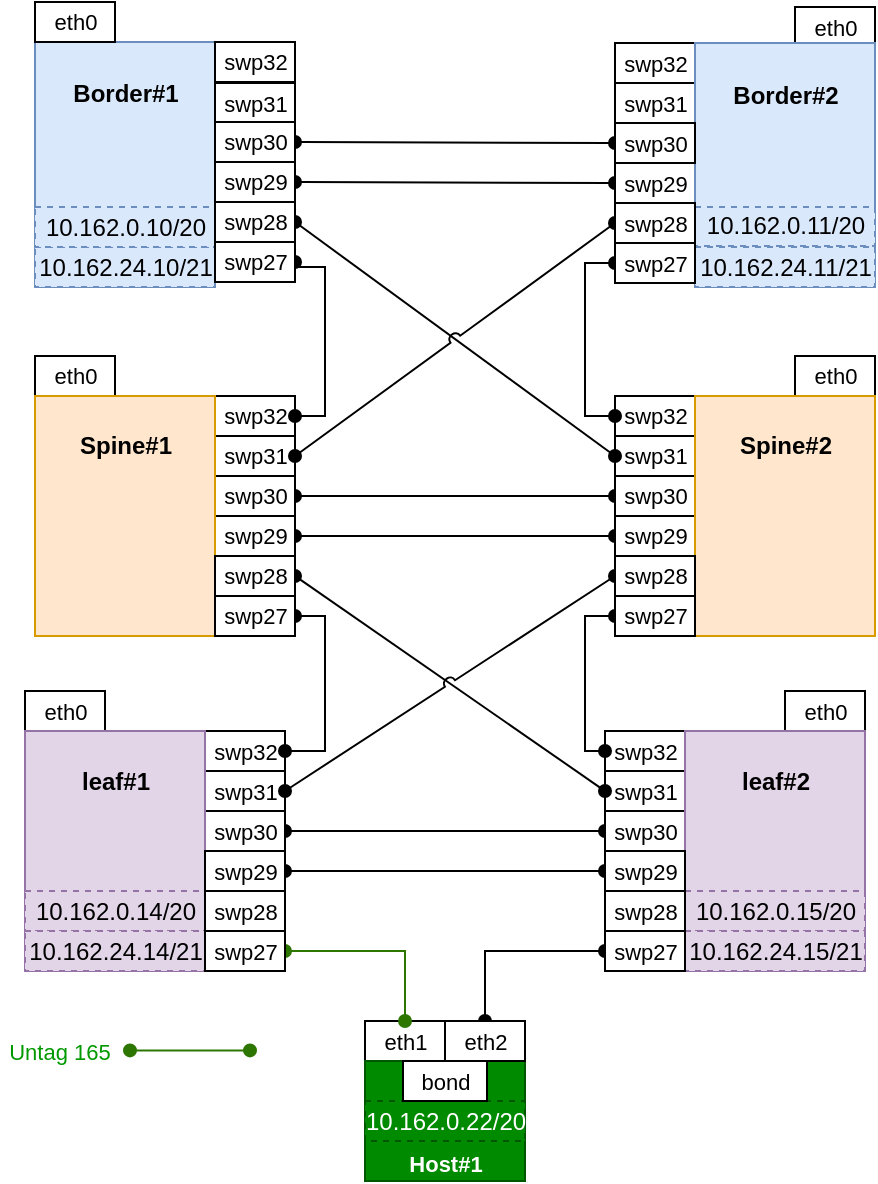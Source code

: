 <?xml version="1.0" encoding="UTF-8"?>
<mxfile version="24.0.0" type="device">
  <diagram id="GVfjSu4imgfyVELR1NUb" name="Cumulus ContainerLab">
    <mxGraphModel dx="1195" dy="722" grid="1" gridSize="10" guides="1" tooltips="1" connect="1" arrows="1" fold="1" page="1" pageScale="1" pageWidth="827" pageHeight="1169" math="0" shadow="0">
      <root>
        <mxCell id="0" />
        <mxCell id="1" parent="0" />
        <mxCell id="iw3t5ZBXeIFWqsnYCXiV-28" value="Border#1" style="rounded=0;whiteSpace=wrap;html=1;fillColor=#dae8fc;strokeColor=#6c8ebf;labelPosition=center;verticalLabelPosition=middle;align=center;verticalAlign=middle;spacingTop=-70;fontStyle=1" parent="1" vertex="1">
          <mxGeometry x="167.5" y="70" width="90" height="122.5" as="geometry" />
        </mxCell>
        <mxCell id="Peh-L2QxACNLkiBZ7lmJ-5" value="eth0" style="rounded=0;whiteSpace=wrap;html=1;fontFamily=Helvetica;fontSize=11;fontColor=default;labelBackgroundColor=default;" parent="1" vertex="1">
          <mxGeometry x="167.5" y="50" width="40" height="20" as="geometry" />
        </mxCell>
        <mxCell id="Peh-L2QxACNLkiBZ7lmJ-6" value="eth0" style="rounded=0;whiteSpace=wrap;html=1;fontFamily=Helvetica;fontSize=11;fontColor=default;labelBackgroundColor=default;" parent="1" vertex="1">
          <mxGeometry x="547.5" y="52.5" width="40" height="20" as="geometry" />
        </mxCell>
        <mxCell id="iw3t5ZBXeIFWqsnYCXiV-47" style="edgeStyle=orthogonalEdgeStyle;rounded=0;jumpStyle=arc;orthogonalLoop=1;jettySize=auto;html=1;exitX=1;exitY=0.5;exitDx=0;exitDy=0;entryX=0;entryY=0.5;entryDx=0;entryDy=0;strokeColor=default;align=center;verticalAlign=middle;fontFamily=Helvetica;fontSize=11;fontColor=default;labelBackgroundColor=default;startArrow=oval;startFill=1;endArrow=oval;endFill=1;" parent="1" source="R9zhtHwDhiYc2ZomyDDb-21" target="R9zhtHwDhiYc2ZomyDDb-22" edge="1">
          <mxGeometry relative="1" as="geometry" />
        </mxCell>
        <mxCell id="Peh-L2QxACNLkiBZ7lmJ-8" value="swp32" style="rounded=0;whiteSpace=wrap;html=1;fontFamily=Helvetica;fontSize=11;fontColor=default;labelBackgroundColor=default;" parent="1" vertex="1">
          <mxGeometry x="257.5" y="70" width="40" height="20" as="geometry" />
        </mxCell>
        <mxCell id="Peh-L2QxACNLkiBZ7lmJ-10" value="swp31" style="rounded=0;whiteSpace=wrap;html=1;fontFamily=Helvetica;fontSize=11;fontColor=default;labelBackgroundColor=default;" parent="1" vertex="1">
          <mxGeometry x="457.5" y="90.5" width="40" height="20" as="geometry" />
        </mxCell>
        <mxCell id="Peh-L2QxACNLkiBZ7lmJ-11" value="swp32" style="rounded=0;whiteSpace=wrap;html=1;fontFamily=Helvetica;fontSize=11;fontColor=default;labelBackgroundColor=default;" parent="1" vertex="1">
          <mxGeometry x="457.5" y="70.5" width="40" height="20" as="geometry" />
        </mxCell>
        <mxCell id="iw3t5ZBXeIFWqsnYCXiV-48" style="edgeStyle=orthogonalEdgeStyle;rounded=0;jumpStyle=arc;orthogonalLoop=1;jettySize=auto;html=1;exitX=1;exitY=0.5;exitDx=0;exitDy=0;entryX=0;entryY=0.5;entryDx=0;entryDy=0;strokeColor=default;align=center;verticalAlign=middle;fontFamily=Helvetica;fontSize=11;fontColor=default;labelBackgroundColor=default;startArrow=oval;startFill=1;endArrow=oval;endFill=1;" parent="1" source="iw3t5ZBXeIFWqsnYCXiV-64" target="iw3t5ZBXeIFWqsnYCXiV-36" edge="1">
          <mxGeometry relative="1" as="geometry">
            <mxPoint x="322.5" y="102.5" as="sourcePoint" />
          </mxGeometry>
        </mxCell>
        <mxCell id="iw3t5ZBXeIFWqsnYCXiV-45" style="edgeStyle=orthogonalEdgeStyle;rounded=0;jumpStyle=arc;orthogonalLoop=1;jettySize=auto;html=1;exitX=1;exitY=0.5;exitDx=0;exitDy=0;entryX=0;entryY=0.5;entryDx=0;entryDy=0;strokeColor=default;align=center;verticalAlign=middle;fontFamily=Helvetica;fontSize=11;fontColor=default;labelBackgroundColor=default;startArrow=oval;startFill=1;endArrow=oval;endFill=1;" parent="1" source="R9zhtHwDhiYc2ZomyDDb-37" target="R9zhtHwDhiYc2ZomyDDb-38" edge="1">
          <mxGeometry relative="1" as="geometry" />
        </mxCell>
        <mxCell id="R9zhtHwDhiYc2ZomyDDb-12" value="swp31" style="rounded=0;whiteSpace=wrap;html=1;fontFamily=Helvetica;fontSize=11;fontColor=default;labelBackgroundColor=default;" parent="1" vertex="1">
          <mxGeometry x="257.5" y="267" width="40" height="20" as="geometry" />
        </mxCell>
        <mxCell id="R9zhtHwDhiYc2ZomyDDb-13" value="swp32" style="rounded=0;whiteSpace=wrap;html=1;fontFamily=Helvetica;fontSize=11;fontColor=default;labelBackgroundColor=default;" parent="1" vertex="1">
          <mxGeometry x="257.5" y="247" width="40" height="20" as="geometry" />
        </mxCell>
        <mxCell id="R9zhtHwDhiYc2ZomyDDb-14" value="swp31" style="rounded=0;whiteSpace=wrap;html=1;fontFamily=Helvetica;fontSize=11;fontColor=default;labelBackgroundColor=default;" parent="1" vertex="1">
          <mxGeometry x="457.5" y="267" width="40" height="20" as="geometry" />
        </mxCell>
        <mxCell id="R9zhtHwDhiYc2ZomyDDb-15" value="swp32" style="rounded=0;whiteSpace=wrap;html=1;fontFamily=Helvetica;fontSize=11;fontColor=default;labelBackgroundColor=default;" parent="1" vertex="1">
          <mxGeometry x="457.5" y="247" width="40" height="20" as="geometry" />
        </mxCell>
        <mxCell id="iw3t5ZBXeIFWqsnYCXiV-46" style="edgeStyle=orthogonalEdgeStyle;rounded=0;jumpStyle=arc;orthogonalLoop=1;jettySize=auto;html=1;exitX=1;exitY=0.5;exitDx=0;exitDy=0;entryX=0;entryY=0.5;entryDx=0;entryDy=0;strokeColor=default;align=center;verticalAlign=middle;fontFamily=Helvetica;fontSize=11;fontColor=default;labelBackgroundColor=default;startArrow=oval;startFill=1;endArrow=oval;endFill=1;" parent="1" source="R9zhtHwDhiYc2ZomyDDb-19" target="R9zhtHwDhiYc2ZomyDDb-20" edge="1">
          <mxGeometry relative="1" as="geometry" />
        </mxCell>
        <mxCell id="R9zhtHwDhiYc2ZomyDDb-19" value="swp30" style="rounded=0;whiteSpace=wrap;html=1;fontFamily=Helvetica;fontSize=11;fontColor=default;labelBackgroundColor=default;" parent="1" vertex="1">
          <mxGeometry x="257.5" y="287" width="40" height="20" as="geometry" />
        </mxCell>
        <mxCell id="R9zhtHwDhiYc2ZomyDDb-20" value="swp30" style="rounded=0;whiteSpace=wrap;html=1;fontFamily=Helvetica;fontSize=11;fontColor=default;labelBackgroundColor=default;" parent="1" vertex="1">
          <mxGeometry x="457.5" y="287" width="40" height="20" as="geometry" />
        </mxCell>
        <mxCell id="R9zhtHwDhiYc2ZomyDDb-21" value="swp29" style="rounded=0;whiteSpace=wrap;html=1;fontFamily=Helvetica;fontSize=11;fontColor=default;labelBackgroundColor=default;" parent="1" vertex="1">
          <mxGeometry x="257.5" y="130" width="40" height="20" as="geometry" />
        </mxCell>
        <mxCell id="R9zhtHwDhiYc2ZomyDDb-22" value="swp29" style="rounded=0;whiteSpace=wrap;html=1;fontFamily=Helvetica;fontSize=11;fontColor=default;labelBackgroundColor=default;" parent="1" vertex="1">
          <mxGeometry x="457.5" y="130.5" width="40" height="20" as="geometry" />
        </mxCell>
        <mxCell id="R9zhtHwDhiYc2ZomyDDb-28" value="eth0" style="rounded=0;whiteSpace=wrap;html=1;fontFamily=Helvetica;fontSize=11;fontColor=default;labelBackgroundColor=default;" parent="1" vertex="1">
          <mxGeometry x="547.5" y="227" width="40" height="20" as="geometry" />
        </mxCell>
        <mxCell id="R9zhtHwDhiYc2ZomyDDb-30" value="eth0" style="rounded=0;whiteSpace=wrap;html=1;fontFamily=Helvetica;fontSize=11;fontColor=default;labelBackgroundColor=default;" parent="1" vertex="1">
          <mxGeometry x="167.5" y="227" width="40" height="20" as="geometry" />
        </mxCell>
        <mxCell id="R9zhtHwDhiYc2ZomyDDb-49" style="edgeStyle=orthogonalEdgeStyle;rounded=0;jumpStyle=arc;orthogonalLoop=1;jettySize=auto;html=1;exitX=1;exitY=0.5;exitDx=0;exitDy=0;strokeColor=default;align=center;verticalAlign=middle;fontFamily=Helvetica;fontSize=11;fontColor=default;labelBackgroundColor=default;startArrow=oval;startFill=1;endArrow=oval;endFill=1;entryX=0;entryY=0.5;entryDx=0;entryDy=0;" parent="1" source="R9zhtHwDhiYc2ZomyDDb-35" target="R9zhtHwDhiYc2ZomyDDb-44" edge="1">
          <mxGeometry relative="1" as="geometry" />
        </mxCell>
        <mxCell id="iw3t5ZBXeIFWqsnYCXiV-44" style="edgeStyle=orthogonalEdgeStyle;rounded=0;jumpStyle=arc;orthogonalLoop=1;jettySize=auto;html=1;exitX=1;exitY=0.5;exitDx=0;exitDy=0;entryX=0;entryY=0.5;entryDx=0;entryDy=0;strokeColor=default;align=center;verticalAlign=middle;fontFamily=Helvetica;fontSize=11;fontColor=default;labelBackgroundColor=default;startArrow=oval;startFill=1;endArrow=oval;endFill=1;" parent="1" source="iw3t5ZBXeIFWqsnYCXiV-38" target="iw3t5ZBXeIFWqsnYCXiV-39" edge="1">
          <mxGeometry relative="1" as="geometry" />
        </mxCell>
        <mxCell id="R9zhtHwDhiYc2ZomyDDb-33" value="swp31" style="rounded=0;whiteSpace=wrap;html=1;fontFamily=Helvetica;fontSize=11;fontColor=default;labelBackgroundColor=default;" parent="1" vertex="1">
          <mxGeometry x="252.5" y="434.5" width="40" height="20" as="geometry" />
        </mxCell>
        <mxCell id="R9zhtHwDhiYc2ZomyDDb-34" value="swp32" style="rounded=0;whiteSpace=wrap;html=1;fontFamily=Helvetica;fontSize=11;fontColor=default;labelBackgroundColor=default;" parent="1" vertex="1">
          <mxGeometry x="252.5" y="414.5" width="40" height="20" as="geometry" />
        </mxCell>
        <mxCell id="R9zhtHwDhiYc2ZomyDDb-36" value="eth0" style="rounded=0;whiteSpace=wrap;html=1;fontFamily=Helvetica;fontSize=11;fontColor=default;labelBackgroundColor=default;" parent="1" vertex="1">
          <mxGeometry x="162.5" y="394.5" width="40" height="20" as="geometry" />
        </mxCell>
        <mxCell id="R9zhtHwDhiYc2ZomyDDb-37" value="swp29" style="rounded=0;whiteSpace=wrap;html=1;fontFamily=Helvetica;fontSize=11;fontColor=default;labelBackgroundColor=default;" parent="1" vertex="1">
          <mxGeometry x="257.5" y="307" width="40" height="20" as="geometry" />
        </mxCell>
        <mxCell id="R9zhtHwDhiYc2ZomyDDb-38" value="swp29" style="rounded=0;whiteSpace=wrap;html=1;fontFamily=Helvetica;fontSize=11;fontColor=default;labelBackgroundColor=default;" parent="1" vertex="1">
          <mxGeometry x="457.5" y="307" width="40" height="20" as="geometry" />
        </mxCell>
        <mxCell id="R9zhtHwDhiYc2ZomyDDb-42" value="swp31" style="rounded=0;whiteSpace=wrap;html=1;fontFamily=Helvetica;fontSize=11;fontColor=default;labelBackgroundColor=default;" parent="1" vertex="1">
          <mxGeometry x="452.5" y="434.5" width="40" height="20" as="geometry" />
        </mxCell>
        <mxCell id="R9zhtHwDhiYc2ZomyDDb-43" value="swp32" style="rounded=0;whiteSpace=wrap;html=1;fontFamily=Helvetica;fontSize=11;fontColor=default;labelBackgroundColor=default;" parent="1" vertex="1">
          <mxGeometry x="452.5" y="414.5" width="40" height="20" as="geometry" />
        </mxCell>
        <mxCell id="R9zhtHwDhiYc2ZomyDDb-44" value="swp30" style="rounded=0;whiteSpace=wrap;html=1;fontFamily=Helvetica;fontSize=11;fontColor=default;labelBackgroundColor=default;" parent="1" vertex="1">
          <mxGeometry x="452.5" y="454.5" width="40" height="20" as="geometry" />
        </mxCell>
        <mxCell id="R9zhtHwDhiYc2ZomyDDb-45" value="eth0" style="rounded=0;whiteSpace=wrap;html=1;fontFamily=Helvetica;fontSize=11;fontColor=default;labelBackgroundColor=default;" parent="1" vertex="1">
          <mxGeometry x="542.5" y="394.5" width="40" height="20" as="geometry" />
        </mxCell>
        <mxCell id="R9zhtHwDhiYc2ZomyDDb-52" value="eth1" style="rounded=0;whiteSpace=wrap;html=1;fontFamily=Helvetica;fontSize=11;fontColor=default;labelBackgroundColor=default;" parent="1" vertex="1">
          <mxGeometry x="332.5" y="559.5" width="40" height="20" as="geometry" />
        </mxCell>
        <mxCell id="R9zhtHwDhiYc2ZomyDDb-35" value="swp30" style="rounded=0;whiteSpace=wrap;html=1;fontFamily=Helvetica;fontSize=11;fontColor=default;labelBackgroundColor=default;" parent="1" vertex="1">
          <mxGeometry x="252.5" y="454.5" width="40" height="20" as="geometry" />
        </mxCell>
        <mxCell id="iw3t5ZBXeIFWqsnYCXiV-17" value="10.162.24.10/21" style="rounded=0;whiteSpace=wrap;html=1;dashed=1;fillColor=#dae8fc;strokeColor=#6c8ebf;" parent="1" vertex="1">
          <mxGeometry x="167.5" y="172.5" width="90" height="20" as="geometry" />
        </mxCell>
        <mxCell id="iw3t5ZBXeIFWqsnYCXiV-16" value="10.162.0.10/20" style="rounded=0;whiteSpace=wrap;html=1;dashed=1;fillColor=#dae8fc;strokeColor=#6c8ebf;" parent="1" vertex="1">
          <mxGeometry x="167.5" y="152.5" width="90" height="20" as="geometry" />
        </mxCell>
        <mxCell id="iw3t5ZBXeIFWqsnYCXiV-29" value="Border#2" style="rounded=0;whiteSpace=wrap;html=1;fillColor=#dae8fc;strokeColor=#6c8ebf;labelPosition=center;verticalLabelPosition=middle;align=center;verticalAlign=middle;spacingTop=-70;fontStyle=1" parent="1" vertex="1">
          <mxGeometry x="497.5" y="70.5" width="90" height="122" as="geometry" />
        </mxCell>
        <mxCell id="iw3t5ZBXeIFWqsnYCXiV-18" value="10.162.0.11/20" style="rounded=0;whiteSpace=wrap;html=1;dashed=1;fillColor=#dae8fc;strokeColor=#6c8ebf;" parent="1" vertex="1">
          <mxGeometry x="497.5" y="152.5" width="90" height="19.5" as="geometry" />
        </mxCell>
        <mxCell id="iw3t5ZBXeIFWqsnYCXiV-19" value="10.162.24.11/21" style="rounded=0;whiteSpace=wrap;html=1;dashed=1;fillColor=#dae8fc;strokeColor=#6c8ebf;" parent="1" vertex="1">
          <mxGeometry x="497.5" y="172.5" width="90" height="20" as="geometry" />
        </mxCell>
        <mxCell id="iw3t5ZBXeIFWqsnYCXiV-31" value="Spine#1" style="rounded=0;whiteSpace=wrap;html=1;fillColor=#ffe6cc;strokeColor=#d79b00;labelPosition=center;verticalLabelPosition=middle;align=center;verticalAlign=middle;spacingTop=-70;fontStyle=1" parent="1" vertex="1">
          <mxGeometry x="167.5" y="247" width="90" height="120" as="geometry" />
        </mxCell>
        <mxCell id="iw3t5ZBXeIFWqsnYCXiV-33" value="Spine#2" style="rounded=0;whiteSpace=wrap;html=1;fillColor=#ffe6cc;strokeColor=#d79b00;labelPosition=center;verticalLabelPosition=middle;align=center;verticalAlign=middle;spacingTop=-70;fontStyle=1" parent="1" vertex="1">
          <mxGeometry x="497.5" y="247" width="90" height="120" as="geometry" />
        </mxCell>
        <mxCell id="iw3t5ZBXeIFWqsnYCXiV-34" value="leaf#2" style="rounded=0;whiteSpace=wrap;html=1;fillColor=#e1d5e7;strokeColor=#9673a6;labelPosition=center;verticalLabelPosition=middle;align=center;verticalAlign=middle;spacingTop=-70;fontStyle=1" parent="1" vertex="1">
          <mxGeometry x="492.5" y="414.5" width="90" height="120" as="geometry" />
        </mxCell>
        <mxCell id="iw3t5ZBXeIFWqsnYCXiV-35" value="leaf#1" style="rounded=0;whiteSpace=wrap;html=1;fillColor=#e1d5e7;strokeColor=#9673a6;labelPosition=center;verticalLabelPosition=middle;align=center;verticalAlign=middle;spacingTop=-70;fontStyle=1" parent="1" vertex="1">
          <mxGeometry x="162.5" y="414.5" width="90" height="120" as="geometry" />
        </mxCell>
        <mxCell id="iw3t5ZBXeIFWqsnYCXiV-26" value="10.162.0.15/20" style="rounded=0;whiteSpace=wrap;html=1;dashed=1;fillColor=#e1d5e7;strokeColor=#9673a6;" parent="1" vertex="1">
          <mxGeometry x="492.5" y="494.5" width="90" height="20" as="geometry" />
        </mxCell>
        <mxCell id="iw3t5ZBXeIFWqsnYCXiV-27" value="10.162.24.15/21" style="rounded=0;whiteSpace=wrap;html=1;dashed=1;fillColor=#e1d5e7;strokeColor=#9673a6;" parent="1" vertex="1">
          <mxGeometry x="492.5" y="514.5" width="90" height="20" as="geometry" />
        </mxCell>
        <mxCell id="iw3t5ZBXeIFWqsnYCXiV-24" value="10.162.0.14/20" style="rounded=0;whiteSpace=wrap;html=1;dashed=1;fillColor=#e1d5e7;strokeColor=#9673a6;" parent="1" vertex="1">
          <mxGeometry x="162.5" y="494.5" width="90" height="20" as="geometry" />
        </mxCell>
        <mxCell id="iw3t5ZBXeIFWqsnYCXiV-25" value="10.162.24.14/21" style="rounded=0;whiteSpace=wrap;html=1;dashed=1;fillColor=#e1d5e7;strokeColor=#9673a6;" parent="1" vertex="1">
          <mxGeometry x="162.5" y="514.5" width="90" height="20" as="geometry" />
        </mxCell>
        <mxCell id="iw3t5ZBXeIFWqsnYCXiV-36" value="swp30" style="rounded=0;whiteSpace=wrap;html=1;fontFamily=Helvetica;fontSize=11;fontColor=default;labelBackgroundColor=default;" parent="1" vertex="1">
          <mxGeometry x="457.5" y="110.5" width="40" height="20" as="geometry" />
        </mxCell>
        <mxCell id="iw3t5ZBXeIFWqsnYCXiV-38" value="swp29" style="rounded=0;whiteSpace=wrap;html=1;fontFamily=Helvetica;fontSize=11;fontColor=default;labelBackgroundColor=default;" parent="1" vertex="1">
          <mxGeometry x="252.5" y="474.5" width="40" height="20" as="geometry" />
        </mxCell>
        <mxCell id="iw3t5ZBXeIFWqsnYCXiV-39" value="swp29" style="rounded=0;whiteSpace=wrap;html=1;fontFamily=Helvetica;fontSize=11;fontColor=default;labelBackgroundColor=default;" parent="1" vertex="1">
          <mxGeometry x="452.5" y="474.5" width="40" height="20" as="geometry" />
        </mxCell>
        <mxCell id="iw3t5ZBXeIFWqsnYCXiV-70" style="rounded=0;jumpStyle=arc;orthogonalLoop=1;jettySize=auto;html=1;exitX=1;exitY=0.5;exitDx=0;exitDy=0;entryX=0;entryY=0.5;entryDx=0;entryDy=0;strokeColor=default;align=center;verticalAlign=middle;fontFamily=Helvetica;fontSize=11;fontColor=default;labelBackgroundColor=default;startArrow=oval;startFill=1;endArrow=oval;endFill=1;" parent="1" source="iw3t5ZBXeIFWqsnYCXiV-49" target="R9zhtHwDhiYc2ZomyDDb-42" edge="1">
          <mxGeometry relative="1" as="geometry" />
        </mxCell>
        <mxCell id="iw3t5ZBXeIFWqsnYCXiV-49" value="swp28" style="rounded=0;whiteSpace=wrap;html=1;fontFamily=Helvetica;fontSize=11;fontColor=default;labelBackgroundColor=default;" parent="1" vertex="1">
          <mxGeometry x="257.5" y="327" width="40" height="20" as="geometry" />
        </mxCell>
        <mxCell id="iw3t5ZBXeIFWqsnYCXiV-72" style="edgeStyle=orthogonalEdgeStyle;rounded=0;jumpStyle=arc;orthogonalLoop=1;jettySize=auto;html=1;exitX=1;exitY=0.5;exitDx=0;exitDy=0;entryX=1;entryY=0.5;entryDx=0;entryDy=0;strokeColor=default;align=center;verticalAlign=middle;fontFamily=Helvetica;fontSize=11;fontColor=default;labelBackgroundColor=default;startArrow=oval;startFill=1;endArrow=oval;endFill=1;" parent="1" source="iw3t5ZBXeIFWqsnYCXiV-51" target="R9zhtHwDhiYc2ZomyDDb-34" edge="1">
          <mxGeometry relative="1" as="geometry">
            <Array as="points">
              <mxPoint x="312.5" y="357.5" />
              <mxPoint x="312.5" y="424.5" />
            </Array>
          </mxGeometry>
        </mxCell>
        <mxCell id="iw3t5ZBXeIFWqsnYCXiV-51" value="swp27" style="rounded=0;whiteSpace=wrap;html=1;fontFamily=Helvetica;fontSize=11;fontColor=default;labelBackgroundColor=default;" parent="1" vertex="1">
          <mxGeometry x="257.5" y="347" width="40" height="20" as="geometry" />
        </mxCell>
        <mxCell id="iw3t5ZBXeIFWqsnYCXiV-71" style="rounded=0;jumpStyle=arc;orthogonalLoop=1;jettySize=auto;html=1;exitX=0;exitY=0.5;exitDx=0;exitDy=0;entryX=1;entryY=0.5;entryDx=0;entryDy=0;strokeColor=default;align=center;verticalAlign=middle;fontFamily=Helvetica;fontSize=11;fontColor=default;labelBackgroundColor=default;startArrow=oval;startFill=1;endArrow=oval;endFill=1;" parent="1" source="iw3t5ZBXeIFWqsnYCXiV-52" target="R9zhtHwDhiYc2ZomyDDb-33" edge="1">
          <mxGeometry relative="1" as="geometry" />
        </mxCell>
        <mxCell id="iw3t5ZBXeIFWqsnYCXiV-52" value="swp28" style="rounded=0;whiteSpace=wrap;html=1;fontFamily=Helvetica;fontSize=11;fontColor=default;labelBackgroundColor=default;" parent="1" vertex="1">
          <mxGeometry x="457.5" y="327" width="40" height="20" as="geometry" />
        </mxCell>
        <mxCell id="iw3t5ZBXeIFWqsnYCXiV-73" style="edgeStyle=orthogonalEdgeStyle;rounded=0;jumpStyle=arc;orthogonalLoop=1;jettySize=auto;html=1;exitX=0;exitY=0.5;exitDx=0;exitDy=0;entryX=0;entryY=0.5;entryDx=0;entryDy=0;strokeColor=default;align=center;verticalAlign=middle;fontFamily=Helvetica;fontSize=11;fontColor=default;labelBackgroundColor=default;startArrow=oval;startFill=1;endArrow=oval;endFill=1;" parent="1" source="iw3t5ZBXeIFWqsnYCXiV-53" target="R9zhtHwDhiYc2ZomyDDb-43" edge="1">
          <mxGeometry relative="1" as="geometry">
            <Array as="points">
              <mxPoint x="442.5" y="357.5" />
              <mxPoint x="442.5" y="424.5" />
            </Array>
          </mxGeometry>
        </mxCell>
        <mxCell id="iw3t5ZBXeIFWqsnYCXiV-53" value="swp27" style="rounded=0;whiteSpace=wrap;html=1;fontFamily=Helvetica;fontSize=11;fontColor=default;labelBackgroundColor=default;" parent="1" vertex="1">
          <mxGeometry x="457.5" y="347" width="40" height="20" as="geometry" />
        </mxCell>
        <mxCell id="iw3t5ZBXeIFWqsnYCXiV-54" value="swp28" style="rounded=0;whiteSpace=wrap;html=1;fontFamily=Helvetica;fontSize=11;fontColor=default;labelBackgroundColor=default;" parent="1" vertex="1">
          <mxGeometry x="252.5" y="494.5" width="40" height="20" as="geometry" />
        </mxCell>
        <mxCell id="iw3t5ZBXeIFWqsnYCXiV-74" style="edgeStyle=orthogonalEdgeStyle;rounded=0;jumpStyle=arc;orthogonalLoop=1;jettySize=auto;html=1;exitX=1;exitY=0.5;exitDx=0;exitDy=0;entryX=0.5;entryY=0;entryDx=0;entryDy=0;strokeColor=#2D7600;align=center;verticalAlign=middle;fontFamily=Helvetica;fontSize=11;fontColor=default;labelBackgroundColor=default;startArrow=oval;startFill=1;endArrow=oval;endFill=1;fillColor=#60a917;" parent="1" source="iw3t5ZBXeIFWqsnYCXiV-55" target="R9zhtHwDhiYc2ZomyDDb-52" edge="1">
          <mxGeometry relative="1" as="geometry" />
        </mxCell>
        <mxCell id="iw3t5ZBXeIFWqsnYCXiV-55" value="swp27" style="rounded=0;whiteSpace=wrap;html=1;fontFamily=Helvetica;fontSize=11;fontColor=default;labelBackgroundColor=default;" parent="1" vertex="1">
          <mxGeometry x="252.5" y="514.5" width="40" height="20" as="geometry" />
        </mxCell>
        <mxCell id="iw3t5ZBXeIFWqsnYCXiV-56" value="swp28" style="rounded=0;whiteSpace=wrap;html=1;fontFamily=Helvetica;fontSize=11;fontColor=default;labelBackgroundColor=default;" parent="1" vertex="1">
          <mxGeometry x="452.5" y="494.5" width="40" height="20" as="geometry" />
        </mxCell>
        <mxCell id="hV77tObM_tziKV7EiPso-2" style="edgeStyle=orthogonalEdgeStyle;rounded=0;jumpStyle=arc;orthogonalLoop=1;jettySize=auto;html=1;exitX=0;exitY=0.5;exitDx=0;exitDy=0;entryX=0.5;entryY=0;entryDx=0;entryDy=0;strokeColor=default;align=center;verticalAlign=middle;fontFamily=Helvetica;fontSize=11;fontColor=default;labelBackgroundColor=default;startArrow=oval;startFill=1;endArrow=oval;endFill=1;" parent="1" source="iw3t5ZBXeIFWqsnYCXiV-57" target="hV77tObM_tziKV7EiPso-1" edge="1">
          <mxGeometry relative="1" as="geometry" />
        </mxCell>
        <mxCell id="iw3t5ZBXeIFWqsnYCXiV-57" value="swp27" style="rounded=0;whiteSpace=wrap;html=1;fontFamily=Helvetica;fontSize=11;fontColor=default;labelBackgroundColor=default;" parent="1" vertex="1">
          <mxGeometry x="452.5" y="514.5" width="40" height="20" as="geometry" />
        </mxCell>
        <mxCell id="iw3t5ZBXeIFWqsnYCXiV-67" style="rounded=0;jumpStyle=arc;orthogonalLoop=1;jettySize=auto;html=1;exitX=1;exitY=0.5;exitDx=0;exitDy=0;entryX=0;entryY=0.5;entryDx=0;entryDy=0;strokeColor=default;align=center;verticalAlign=middle;fontFamily=Helvetica;fontSize=11;fontColor=default;labelBackgroundColor=default;startArrow=oval;startFill=1;endArrow=oval;endFill=1;" parent="1" source="iw3t5ZBXeIFWqsnYCXiV-58" target="R9zhtHwDhiYc2ZomyDDb-14" edge="1">
          <mxGeometry relative="1" as="geometry" />
        </mxCell>
        <mxCell id="iw3t5ZBXeIFWqsnYCXiV-58" value="swp28" style="rounded=0;whiteSpace=wrap;html=1;fontFamily=Helvetica;fontSize=11;fontColor=default;labelBackgroundColor=default;" parent="1" vertex="1">
          <mxGeometry x="257.5" y="150" width="40" height="20" as="geometry" />
        </mxCell>
        <mxCell id="iw3t5ZBXeIFWqsnYCXiV-66" style="edgeStyle=orthogonalEdgeStyle;rounded=0;jumpStyle=arc;orthogonalLoop=1;jettySize=auto;html=1;exitX=1;exitY=0.5;exitDx=0;exitDy=0;entryX=1;entryY=0.5;entryDx=0;entryDy=0;strokeColor=default;align=center;verticalAlign=middle;fontFamily=Helvetica;fontSize=11;fontColor=default;labelBackgroundColor=default;startArrow=oval;startFill=1;endArrow=oval;endFill=1;" parent="1" source="iw3t5ZBXeIFWqsnYCXiV-59" target="R9zhtHwDhiYc2ZomyDDb-13" edge="1">
          <mxGeometry relative="1" as="geometry">
            <mxPoint x="347.5" y="204.5" as="sourcePoint" />
            <Array as="points">
              <mxPoint x="297.5" y="182.5" />
              <mxPoint x="312.5" y="182.5" />
              <mxPoint x="312.5" y="257.5" />
            </Array>
          </mxGeometry>
        </mxCell>
        <mxCell id="iw3t5ZBXeIFWqsnYCXiV-59" value="swp27" style="rounded=0;whiteSpace=wrap;html=1;fontFamily=Helvetica;fontSize=11;fontColor=default;labelBackgroundColor=default;" parent="1" vertex="1">
          <mxGeometry x="257.5" y="170" width="40" height="20" as="geometry" />
        </mxCell>
        <mxCell id="iw3t5ZBXeIFWqsnYCXiV-68" style="rounded=0;jumpStyle=arc;orthogonalLoop=1;jettySize=auto;html=1;exitX=0;exitY=0.5;exitDx=0;exitDy=0;entryX=1;entryY=0.5;entryDx=0;entryDy=0;strokeColor=default;align=center;verticalAlign=middle;fontFamily=Helvetica;fontSize=11;fontColor=default;labelBackgroundColor=default;startArrow=oval;startFill=1;endArrow=oval;endFill=1;" parent="1" source="iw3t5ZBXeIFWqsnYCXiV-60" target="R9zhtHwDhiYc2ZomyDDb-12" edge="1">
          <mxGeometry relative="1" as="geometry" />
        </mxCell>
        <mxCell id="iw3t5ZBXeIFWqsnYCXiV-60" value="swp28" style="rounded=0;whiteSpace=wrap;html=1;fontFamily=Helvetica;fontSize=11;fontColor=default;labelBackgroundColor=default;" parent="1" vertex="1">
          <mxGeometry x="457.5" y="150.5" width="40" height="20" as="geometry" />
        </mxCell>
        <mxCell id="iw3t5ZBXeIFWqsnYCXiV-63" value="swp31" style="rounded=0;whiteSpace=wrap;html=1;fontFamily=Helvetica;fontSize=11;fontColor=default;labelBackgroundColor=default;" parent="1" vertex="1">
          <mxGeometry x="257.5" y="90.5" width="40" height="20" as="geometry" />
        </mxCell>
        <mxCell id="iw3t5ZBXeIFWqsnYCXiV-64" value="swp30" style="rounded=0;whiteSpace=wrap;html=1;fontFamily=Helvetica;fontSize=11;fontColor=default;labelBackgroundColor=default;" parent="1" vertex="1">
          <mxGeometry x="257.5" y="110" width="40" height="20" as="geometry" />
        </mxCell>
        <mxCell id="iw3t5ZBXeIFWqsnYCXiV-69" style="edgeStyle=orthogonalEdgeStyle;rounded=0;jumpStyle=arc;orthogonalLoop=1;jettySize=auto;html=1;entryX=0;entryY=0.5;entryDx=0;entryDy=0;strokeColor=default;align=center;verticalAlign=middle;fontFamily=Helvetica;fontSize=11;fontColor=default;labelBackgroundColor=default;startArrow=oval;startFill=1;endArrow=oval;endFill=1;exitX=0;exitY=0.5;exitDx=0;exitDy=0;" parent="1" source="iw3t5ZBXeIFWqsnYCXiV-65" target="R9zhtHwDhiYc2ZomyDDb-15" edge="1">
          <mxGeometry relative="1" as="geometry">
            <mxPoint x="417.5" y="204.5" as="sourcePoint" />
            <Array as="points">
              <mxPoint x="442.5" y="180.5" />
              <mxPoint x="442.5" y="257.5" />
            </Array>
          </mxGeometry>
        </mxCell>
        <mxCell id="iw3t5ZBXeIFWqsnYCXiV-65" value="swp27" style="rounded=0;whiteSpace=wrap;html=1;fontFamily=Helvetica;fontSize=11;fontColor=default;labelBackgroundColor=default;" parent="1" vertex="1">
          <mxGeometry x="457.5" y="170.5" width="40" height="20" as="geometry" />
        </mxCell>
        <mxCell id="iw3t5ZBXeIFWqsnYCXiV-76" value="Host#1" style="rounded=0;whiteSpace=wrap;html=1;fontFamily=Helvetica;fontSize=11;fontColor=#ffffff;labelBackgroundColor=none;fillColor=#008a00;strokeColor=#005700;spacingTop=42;fontStyle=1" parent="1" vertex="1">
          <mxGeometry x="332.5" y="579.5" width="80" height="60" as="geometry" />
        </mxCell>
        <mxCell id="iw3t5ZBXeIFWqsnYCXiV-4" value="10.162.0.22/20" style="rounded=0;whiteSpace=wrap;html=1;dashed=1;fillColor=#008a00;strokeColor=#005700;fontColor=#ffffff;" parent="1" vertex="1">
          <mxGeometry x="332.5" y="599.5" width="80" height="20" as="geometry" />
        </mxCell>
        <mxCell id="iw3t5ZBXeIFWqsnYCXiV-77" style="edgeStyle=orthogonalEdgeStyle;rounded=0;jumpStyle=arc;orthogonalLoop=1;jettySize=auto;html=1;strokeColor=#2D7600;align=center;verticalAlign=middle;fontFamily=Helvetica;fontSize=11;fontColor=default;labelBackgroundColor=default;startArrow=oval;startFill=1;endArrow=oval;endFill=1;fillColor=#60a917;" parent="1" edge="1">
          <mxGeometry relative="1" as="geometry">
            <mxPoint x="275" y="574.21" as="sourcePoint" />
            <mxPoint x="215" y="574.21" as="targetPoint" />
          </mxGeometry>
        </mxCell>
        <mxCell id="iw3t5ZBXeIFWqsnYCXiV-78" value="Untag 165" style="text;html=1;align=center;verticalAlign=middle;whiteSpace=wrap;rounded=0;fontFamily=Helvetica;fontSize=11;fontColor=#009900;labelBackgroundColor=default;" parent="1" vertex="1">
          <mxGeometry x="150" y="559.5" width="60" height="30" as="geometry" />
        </mxCell>
        <mxCell id="hV77tObM_tziKV7EiPso-1" value="eth2" style="rounded=0;whiteSpace=wrap;html=1;fontFamily=Helvetica;fontSize=11;fontColor=default;labelBackgroundColor=default;" parent="1" vertex="1">
          <mxGeometry x="372.5" y="559.5" width="40" height="20" as="geometry" />
        </mxCell>
        <mxCell id="bS9t4qUAvY9FlfaBxC3M-1" value="bond" style="rounded=0;whiteSpace=wrap;html=1;fontFamily=Helvetica;fontSize=11;fontColor=default;labelBackgroundColor=default;" vertex="1" parent="1">
          <mxGeometry x="351.5" y="579.5" width="42" height="20" as="geometry" />
        </mxCell>
      </root>
    </mxGraphModel>
  </diagram>
</mxfile>
